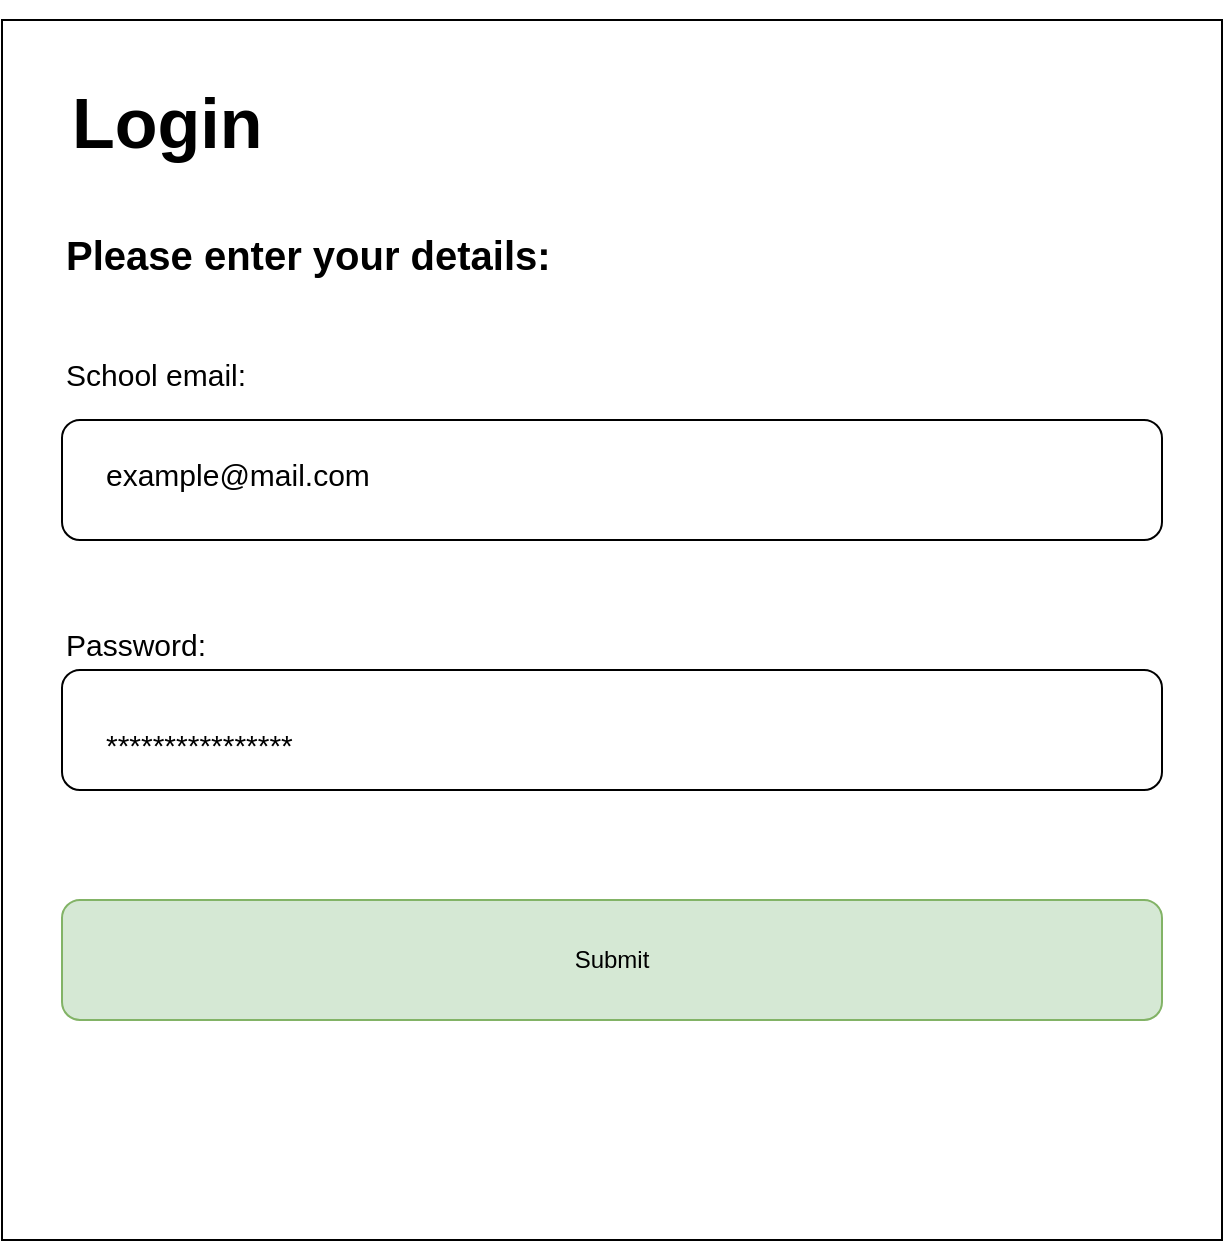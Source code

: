 <mxfile version="20.8.16" type="device"><diagram name="Page-1" id="_29S9JfiPIiBtTwBiU2v"><mxGraphModel dx="2074" dy="1205" grid="1" gridSize="10" guides="1" tooltips="1" connect="1" arrows="1" fold="1" page="1" pageScale="1" pageWidth="1654" pageHeight="1169" math="0" shadow="0"><root><mxCell id="0"/><mxCell id="1" parent="0"/><mxCell id="jNjB8IlZ2oDb5SdU0bEi-1" value="" style="whiteSpace=wrap;html=1;aspect=fixed;" vertex="1" parent="1"><mxGeometry x="500" y="220" width="610" height="610" as="geometry"/></mxCell><mxCell id="jNjB8IlZ2oDb5SdU0bEi-2" value="" style="rounded=1;whiteSpace=wrap;html=1;" vertex="1" parent="1"><mxGeometry x="530" y="420" width="550" height="60" as="geometry"/></mxCell><mxCell id="jNjB8IlZ2oDb5SdU0bEi-3" value="" style="rounded=1;whiteSpace=wrap;html=1;" vertex="1" parent="1"><mxGeometry x="530" y="545" width="550" height="60" as="geometry"/></mxCell><mxCell id="jNjB8IlZ2oDb5SdU0bEi-4" value="&lt;h1 style=&quot;&quot;&gt;&lt;font style=&quot;font-size: 35px;&quot;&gt;Login&lt;/font&gt;&lt;/h1&gt;" style="text;html=1;strokeColor=none;fillColor=none;spacing=5;spacingTop=-20;whiteSpace=wrap;overflow=hidden;rounded=0;fontSize=23;" vertex="1" parent="1"><mxGeometry x="530" y="220" width="120" height="90" as="geometry"/></mxCell><mxCell id="jNjB8IlZ2oDb5SdU0bEi-5" value="Submit" style="rounded=1;whiteSpace=wrap;html=1;fillColor=#d5e8d4;strokeColor=#82b366;" vertex="1" parent="1"><mxGeometry x="530" y="660" width="550" height="60" as="geometry"/></mxCell><mxCell id="jNjB8IlZ2oDb5SdU0bEi-6" value="&lt;font style=&quot;font-size: 15px;&quot;&gt;School email:&lt;/font&gt;" style="text;html=1;strokeColor=none;fillColor=none;align=left;verticalAlign=middle;whiteSpace=wrap;rounded=0;fontSize=35;" vertex="1" parent="1"><mxGeometry x="530" y="370" width="140" height="40" as="geometry"/></mxCell><mxCell id="jNjB8IlZ2oDb5SdU0bEi-7" value="&lt;font style=&quot;font-size: 15px;&quot;&gt;Password:&lt;/font&gt;" style="text;html=1;strokeColor=none;fillColor=none;align=left;verticalAlign=middle;whiteSpace=wrap;rounded=0;fontSize=35;" vertex="1" parent="1"><mxGeometry x="530" y="505" width="140" height="40" as="geometry"/></mxCell><mxCell id="jNjB8IlZ2oDb5SdU0bEi-8" value="&lt;h1 style=&quot;&quot;&gt;&lt;font style=&quot;font-size: 20px;&quot;&gt;Please enter your details:&lt;/font&gt;&lt;/h1&gt;" style="text;html=1;strokeColor=none;fillColor=none;spacing=5;spacingTop=-20;whiteSpace=wrap;overflow=hidden;rounded=0;fontSize=17;" vertex="1" parent="1"><mxGeometry x="527" y="300" width="300" height="90" as="geometry"/></mxCell><mxCell id="jNjB8IlZ2oDb5SdU0bEi-9" value="&lt;font style=&quot;font-size: 15px;&quot;&gt;example@mail.com&lt;/font&gt;" style="text;html=1;strokeColor=none;fillColor=none;align=left;verticalAlign=middle;whiteSpace=wrap;rounded=0;fontSize=35;" vertex="1" parent="1"><mxGeometry x="550" y="420" width="140" height="40" as="geometry"/></mxCell><mxCell id="jNjB8IlZ2oDb5SdU0bEi-10" value="&lt;font style=&quot;font-size: 15px;&quot;&gt;****************&lt;/font&gt;" style="text;html=1;strokeColor=none;fillColor=none;align=left;verticalAlign=middle;whiteSpace=wrap;rounded=0;fontSize=35;" vertex="1" parent="1"><mxGeometry x="550" y="555" width="140" height="40" as="geometry"/></mxCell></root></mxGraphModel></diagram></mxfile>